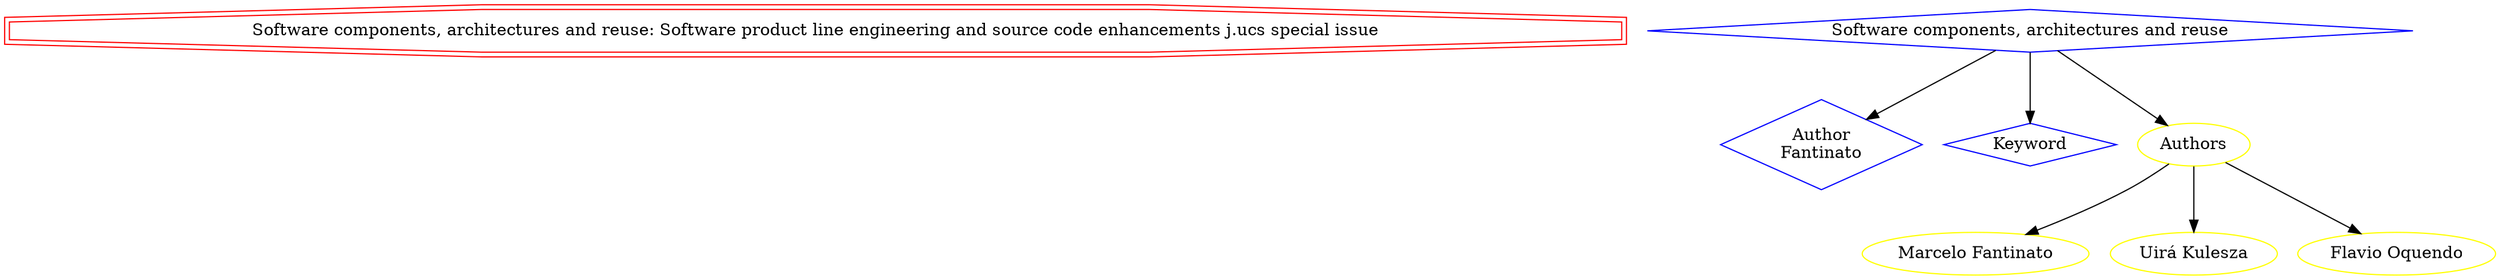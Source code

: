 strict digraph mind_map86 {
	node [color=red shape=doubleoctagon]
	"Software components, architectures and reuse: Software product line engineering and source code enhancements j.ucs special issue"
	node [color=blue shape=diamond]
	"Author
Fantinato"
	Keyword
	"Software components, architectures and reuse":" Software product line engineering and source code enhancements j.ucs special issue" -> "Author
Fantinato"
	"Software components, architectures and reuse":" Software product line engineering and source code enhancements j.ucs special issue" -> Keyword
	node [color=yellow shape=ellipse]
	"Software components, architectures and reuse":" Software product line engineering and source code enhancements j.ucs special issue" -> Authors
	Authors -> "Marcelo Fantinato"
	Authors -> "Uirá Kulesza"
	Authors -> "Flavio Oquendo"
}
